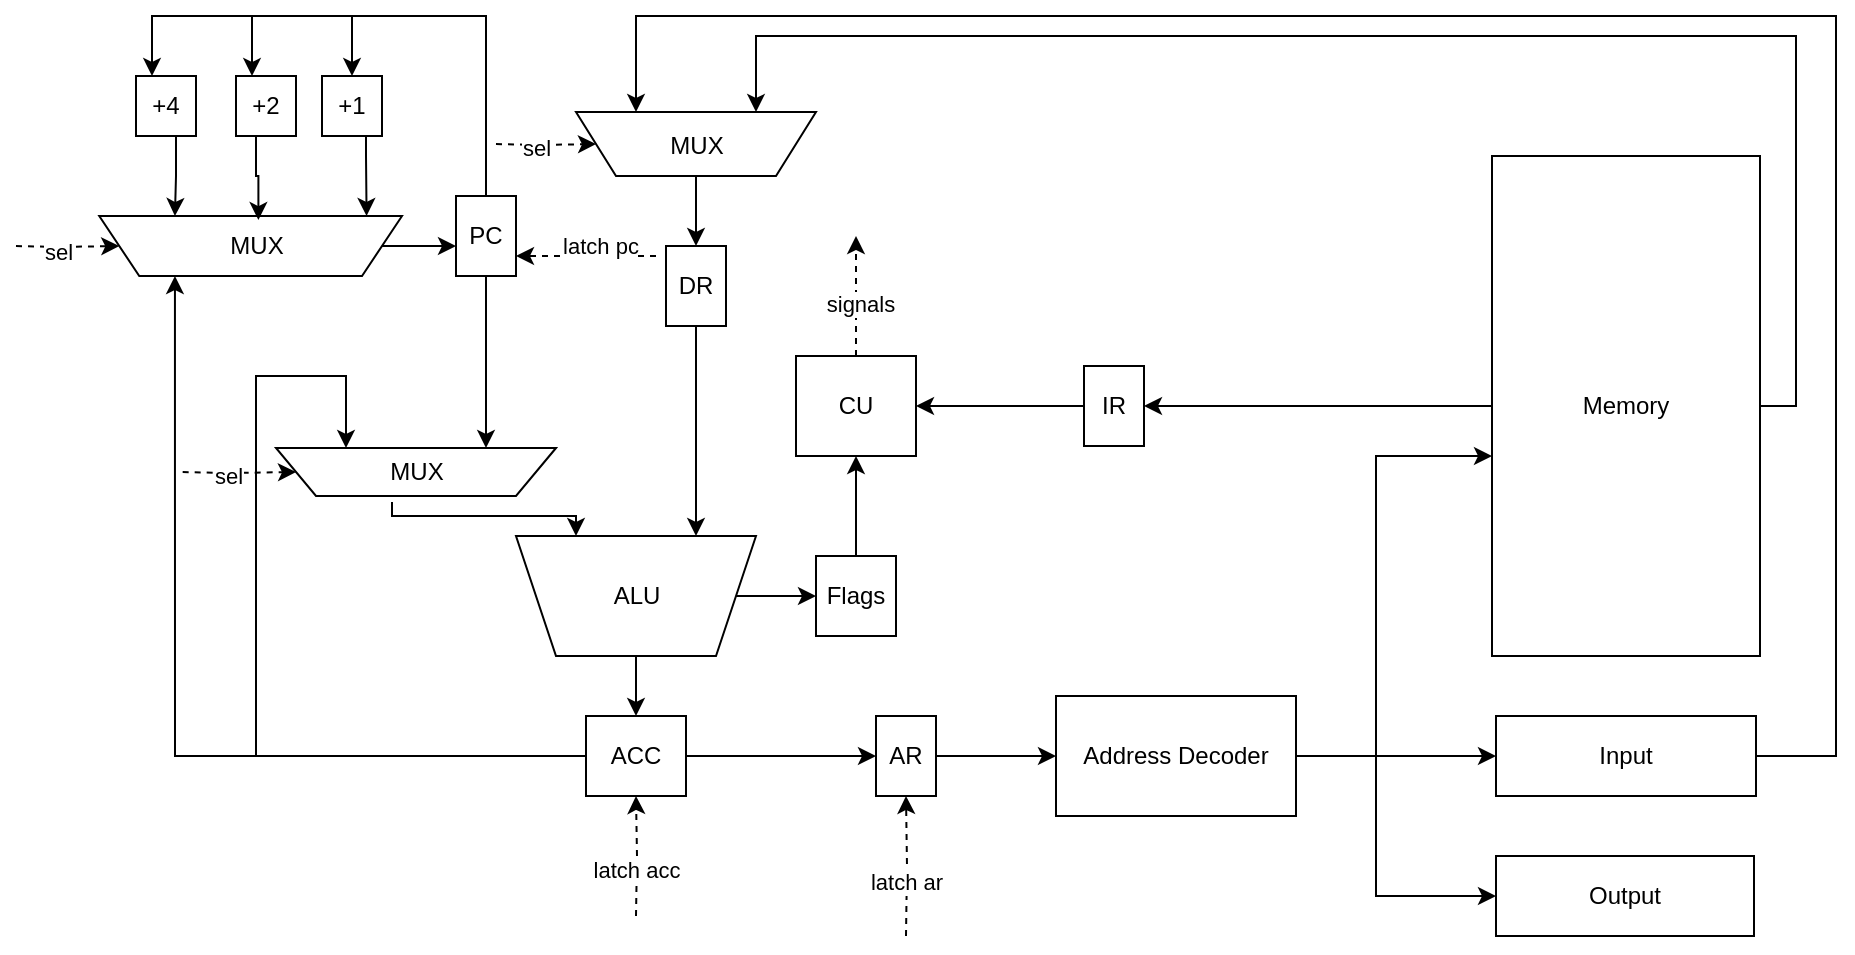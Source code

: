 <mxfile version="27.1.6">
  <diagram name="Trang-1" id="ISEiL_6-nZw2odjBh_8Y">
    <mxGraphModel dx="2124" dy="496" grid="1" gridSize="10" guides="1" tooltips="1" connect="1" arrows="1" fold="1" page="1" pageScale="1" pageWidth="827" pageHeight="1169" math="0" shadow="0">
      <root>
        <mxCell id="0" />
        <mxCell id="1" parent="0" />
        <mxCell id="wq8xOA5Y23-_IPNCgSVE-89" style="edgeStyle=orthogonalEdgeStyle;rounded=0;orthogonalLoop=1;jettySize=auto;html=1;" edge="1" parent="1" source="G8lySZ5ok2vdlaUdM1z0-3" target="wq8xOA5Y23-_IPNCgSVE-88">
          <mxGeometry relative="1" as="geometry" />
        </mxCell>
        <mxCell id="G8lySZ5ok2vdlaUdM1z0-3" value="Memory" style="rounded=0;whiteSpace=wrap;html=1;" parent="1" vertex="1">
          <mxGeometry x="618" y="120" width="134" height="250" as="geometry" />
        </mxCell>
        <mxCell id="wq8xOA5Y23-_IPNCgSVE-84" style="edgeStyle=orthogonalEdgeStyle;rounded=0;orthogonalLoop=1;jettySize=auto;html=1;" edge="1" parent="1" source="G8lySZ5ok2vdlaUdM1z0-6" target="G8lySZ5ok2vdlaUdM1z0-12">
          <mxGeometry relative="1" as="geometry" />
        </mxCell>
        <mxCell id="wq8xOA5Y23-_IPNCgSVE-100" style="edgeStyle=orthogonalEdgeStyle;rounded=0;orthogonalLoop=1;jettySize=auto;html=1;entryX=0.75;entryY=1;entryDx=0;entryDy=0;" edge="1" parent="1" source="G8lySZ5ok2vdlaUdM1z0-6" target="wq8xOA5Y23-_IPNCgSVE-98">
          <mxGeometry relative="1" as="geometry">
            <Array as="points">
              <mxPoint y="420" />
              <mxPoint y="230" />
              <mxPoint x="45" y="230" />
            </Array>
          </mxGeometry>
        </mxCell>
        <mxCell id="wq8xOA5Y23-_IPNCgSVE-114" style="edgeStyle=orthogonalEdgeStyle;rounded=0;orthogonalLoop=1;jettySize=auto;html=1;entryX=0.75;entryY=0;entryDx=0;entryDy=0;" edge="1" parent="1" source="G8lySZ5ok2vdlaUdM1z0-6" target="wq8xOA5Y23-_IPNCgSVE-40">
          <mxGeometry relative="1" as="geometry">
            <mxPoint x="-130" y="220" as="targetPoint" />
          </mxGeometry>
        </mxCell>
        <mxCell id="G8lySZ5ok2vdlaUdM1z0-6" value="ACC" style="rounded=0;whiteSpace=wrap;html=1;" parent="1" vertex="1">
          <mxGeometry x="165" y="400" width="50" height="40" as="geometry" />
        </mxCell>
        <mxCell id="G8lySZ5ok2vdlaUdM1z0-86" style="edgeStyle=orthogonalEdgeStyle;rounded=0;orthogonalLoop=1;jettySize=auto;html=1;" parent="1" source="G8lySZ5ok2vdlaUdM1z0-10" target="G8lySZ5ok2vdlaUdM1z0-1" edge="1">
          <mxGeometry relative="1" as="geometry">
            <Array as="points" />
          </mxGeometry>
        </mxCell>
        <mxCell id="G8lySZ5ok2vdlaUdM1z0-10" value="Flags" style="rounded=0;whiteSpace=wrap;html=1;" parent="1" vertex="1">
          <mxGeometry x="280" y="320" width="40" height="40" as="geometry" />
        </mxCell>
        <mxCell id="wq8xOA5Y23-_IPNCgSVE-85" style="edgeStyle=orthogonalEdgeStyle;rounded=0;orthogonalLoop=1;jettySize=auto;html=1;" edge="1" parent="1" source="G8lySZ5ok2vdlaUdM1z0-12" target="G8lySZ5ok2vdlaUdM1z0-14">
          <mxGeometry relative="1" as="geometry" />
        </mxCell>
        <mxCell id="G8lySZ5ok2vdlaUdM1z0-12" value="AR" style="rounded=0;whiteSpace=wrap;html=1;" parent="1" vertex="1">
          <mxGeometry x="310" y="400" width="30" height="40" as="geometry" />
        </mxCell>
        <mxCell id="wq8xOA5Y23-_IPNCgSVE-82" style="edgeStyle=orthogonalEdgeStyle;rounded=0;orthogonalLoop=1;jettySize=auto;html=1;entryX=0.25;entryY=1;entryDx=0;entryDy=0;" edge="1" parent="1" source="G8lySZ5ok2vdlaUdM1z0-13" target="G8lySZ5ok2vdlaUdM1z0-4">
          <mxGeometry relative="1" as="geometry">
            <Array as="points">
              <mxPoint x="220" y="190" />
            </Array>
          </mxGeometry>
        </mxCell>
        <mxCell id="G8lySZ5ok2vdlaUdM1z0-13" value="DR" style="rounded=0;whiteSpace=wrap;html=1;" parent="1" vertex="1">
          <mxGeometry x="205" y="165" width="30" height="40" as="geometry" />
        </mxCell>
        <mxCell id="wq8xOA5Y23-_IPNCgSVE-15" style="edgeStyle=orthogonalEdgeStyle;rounded=0;orthogonalLoop=1;jettySize=auto;html=1;" edge="1" parent="1" source="G8lySZ5ok2vdlaUdM1z0-14" target="G8lySZ5ok2vdlaUdM1z0-3">
          <mxGeometry relative="1" as="geometry">
            <Array as="points">
              <mxPoint x="560" y="420" />
              <mxPoint x="560" y="270" />
            </Array>
          </mxGeometry>
        </mxCell>
        <mxCell id="wq8xOA5Y23-_IPNCgSVE-17" style="edgeStyle=orthogonalEdgeStyle;rounded=0;orthogonalLoop=1;jettySize=auto;html=1;" edge="1" parent="1" source="G8lySZ5ok2vdlaUdM1z0-14" target="G8lySZ5ok2vdlaUdM1z0-17">
          <mxGeometry relative="1" as="geometry">
            <Array as="points">
              <mxPoint x="560" y="420" />
              <mxPoint x="560" y="490" />
            </Array>
          </mxGeometry>
        </mxCell>
        <mxCell id="wq8xOA5Y23-_IPNCgSVE-86" style="edgeStyle=orthogonalEdgeStyle;rounded=0;orthogonalLoop=1;jettySize=auto;html=1;" edge="1" parent="1" source="G8lySZ5ok2vdlaUdM1z0-14" target="G8lySZ5ok2vdlaUdM1z0-15">
          <mxGeometry relative="1" as="geometry" />
        </mxCell>
        <mxCell id="G8lySZ5ok2vdlaUdM1z0-14" value="Address Decoder" style="rounded=0;whiteSpace=wrap;html=1;" parent="1" vertex="1">
          <mxGeometry x="400" y="390" width="120" height="60" as="geometry" />
        </mxCell>
        <mxCell id="G8lySZ5ok2vdlaUdM1z0-102" style="edgeStyle=orthogonalEdgeStyle;rounded=0;orthogonalLoop=1;jettySize=auto;html=1;entryX=0.75;entryY=1;entryDx=0;entryDy=0;" parent="1" source="G8lySZ5ok2vdlaUdM1z0-15" target="G8lySZ5ok2vdlaUdM1z0-99" edge="1">
          <mxGeometry relative="1" as="geometry">
            <Array as="points">
              <mxPoint x="790" y="420" />
              <mxPoint x="790" y="50" />
              <mxPoint x="190" y="50" />
            </Array>
          </mxGeometry>
        </mxCell>
        <mxCell id="G8lySZ5ok2vdlaUdM1z0-15" value="Input" style="rounded=0;whiteSpace=wrap;html=1;" parent="1" vertex="1">
          <mxGeometry x="620" y="400" width="130" height="40" as="geometry" />
        </mxCell>
        <mxCell id="G8lySZ5ok2vdlaUdM1z0-27" value="" style="group" parent="1" vertex="1" connectable="0">
          <mxGeometry x="130" y="310" width="120" height="60" as="geometry" />
        </mxCell>
        <mxCell id="G8lySZ5ok2vdlaUdM1z0-4" value="" style="shape=trapezoid;perimeter=trapezoidPerimeter;whiteSpace=wrap;html=1;fixedSize=1;rotation=-180;" parent="G8lySZ5ok2vdlaUdM1z0-27" vertex="1">
          <mxGeometry width="120" height="60" as="geometry" />
        </mxCell>
        <mxCell id="G8lySZ5ok2vdlaUdM1z0-5" value="ALU" style="text;html=1;align=center;verticalAlign=middle;resizable=0;points=[];autosize=1;strokeColor=none;fillColor=none;" parent="G8lySZ5ok2vdlaUdM1z0-27" vertex="1">
          <mxGeometry x="35" y="15" width="50" height="30" as="geometry" />
        </mxCell>
        <mxCell id="G8lySZ5ok2vdlaUdM1z0-77" style="edgeStyle=orthogonalEdgeStyle;rounded=0;orthogonalLoop=1;jettySize=auto;html=1;entryX=0.25;entryY=1;entryDx=0;entryDy=0;" parent="1" source="G8lySZ5ok2vdlaUdM1z0-3" target="G8lySZ5ok2vdlaUdM1z0-99" edge="1">
          <mxGeometry relative="1" as="geometry">
            <mxPoint x="620" y="120" as="sourcePoint" />
            <Array as="points">
              <mxPoint x="770" y="245" />
              <mxPoint x="770" y="60" />
              <mxPoint x="250" y="60" />
            </Array>
          </mxGeometry>
        </mxCell>
        <mxCell id="G8lySZ5ok2vdlaUdM1z0-84" style="edgeStyle=orthogonalEdgeStyle;rounded=0;orthogonalLoop=1;jettySize=auto;html=1;" parent="1" source="G8lySZ5ok2vdlaUdM1z0-4" target="G8lySZ5ok2vdlaUdM1z0-6" edge="1">
          <mxGeometry relative="1" as="geometry">
            <Array as="points" />
            <mxPoint x="430.0" y="330" as="targetPoint" />
          </mxGeometry>
        </mxCell>
        <mxCell id="G8lySZ5ok2vdlaUdM1z0-1" value="CU" style="rounded=0;whiteSpace=wrap;html=1;" parent="1" vertex="1">
          <mxGeometry x="270" y="220" width="60" height="50" as="geometry" />
        </mxCell>
        <mxCell id="G8lySZ5ok2vdlaUdM1z0-89" style="edgeStyle=orthogonalEdgeStyle;rounded=0;orthogonalLoop=1;jettySize=auto;html=1;dashed=1;" parent="1" source="G8lySZ5ok2vdlaUdM1z0-1" edge="1">
          <mxGeometry relative="1" as="geometry">
            <mxPoint x="300" y="160" as="targetPoint" />
            <mxPoint x="725" y="580" as="sourcePoint" />
            <Array as="points" />
          </mxGeometry>
        </mxCell>
        <mxCell id="G8lySZ5ok2vdlaUdM1z0-90" value="signals" style="edgeLabel;html=1;align=center;verticalAlign=middle;resizable=0;points=[];" parent="G8lySZ5ok2vdlaUdM1z0-89" vertex="1" connectable="0">
          <mxGeometry x="-0.104" y="-2" relative="1" as="geometry">
            <mxPoint y="1" as="offset" />
          </mxGeometry>
        </mxCell>
        <mxCell id="G8lySZ5ok2vdlaUdM1z0-96" value="" style="group;rotation=0;" parent="1" vertex="1" connectable="0">
          <mxGeometry x="160" y="90" width="120" height="40" as="geometry" />
        </mxCell>
        <mxCell id="G8lySZ5ok2vdlaUdM1z0-97" style="edgeStyle=orthogonalEdgeStyle;rounded=0;orthogonalLoop=1;jettySize=auto;html=1;dashed=1;" parent="G8lySZ5ok2vdlaUdM1z0-96" target="G8lySZ5ok2vdlaUdM1z0-99" edge="1">
          <mxGeometry relative="1" as="geometry">
            <mxPoint x="-50" y="6.667" as="targetPoint" />
            <mxPoint x="-40" y="24" as="sourcePoint" />
          </mxGeometry>
        </mxCell>
        <mxCell id="G8lySZ5ok2vdlaUdM1z0-98" value="sel" style="edgeLabel;html=1;align=center;verticalAlign=middle;resizable=0;points=[];rotation=0;" parent="G8lySZ5ok2vdlaUdM1z0-97" vertex="1" connectable="0">
          <mxGeometry x="-0.219" y="-2" relative="1" as="geometry">
            <mxPoint y="-1" as="offset" />
          </mxGeometry>
        </mxCell>
        <mxCell id="G8lySZ5ok2vdlaUdM1z0-99" value="" style="shape=trapezoid;perimeter=trapezoidPerimeter;whiteSpace=wrap;html=1;fixedSize=1;rotation=-180;movable=1;resizable=1;rotatable=1;deletable=1;editable=1;locked=0;connectable=1;" parent="G8lySZ5ok2vdlaUdM1z0-96" vertex="1">
          <mxGeometry y="8" width="120" height="32" as="geometry" />
        </mxCell>
        <mxCell id="G8lySZ5ok2vdlaUdM1z0-100" value="MUX" style="text;html=1;align=center;verticalAlign=middle;resizable=0;points=[];autosize=1;strokeColor=none;fillColor=none;rotation=0;" parent="G8lySZ5ok2vdlaUdM1z0-96" vertex="1">
          <mxGeometry x="35" y="10" width="50" height="30" as="geometry" />
        </mxCell>
        <mxCell id="G8lySZ5ok2vdlaUdM1z0-103" style="edgeStyle=orthogonalEdgeStyle;rounded=0;orthogonalLoop=1;jettySize=auto;html=1;exitX=0.5;exitY=0;exitDx=0;exitDy=0;" parent="1" source="G8lySZ5ok2vdlaUdM1z0-99" target="G8lySZ5ok2vdlaUdM1z0-13" edge="1">
          <mxGeometry relative="1" as="geometry" />
        </mxCell>
        <mxCell id="wq8xOA5Y23-_IPNCgSVE-46" style="edgeStyle=orthogonalEdgeStyle;rounded=0;orthogonalLoop=1;jettySize=auto;html=1;" edge="1" parent="1" source="wq8xOA5Y23-_IPNCgSVE-12" target="wq8xOA5Y23-_IPNCgSVE-33">
          <mxGeometry relative="1" as="geometry">
            <Array as="points">
              <mxPoint x="115" y="50" />
              <mxPoint x="48" y="50" />
            </Array>
          </mxGeometry>
        </mxCell>
        <mxCell id="wq8xOA5Y23-_IPNCgSVE-47" style="edgeStyle=orthogonalEdgeStyle;rounded=0;orthogonalLoop=1;jettySize=auto;html=1;exitX=0.5;exitY=1;exitDx=0;exitDy=0;" edge="1" parent="1" source="wq8xOA5Y23-_IPNCgSVE-12" target="wq8xOA5Y23-_IPNCgSVE-34">
          <mxGeometry relative="1" as="geometry">
            <Array as="points">
              <mxPoint x="108" y="180" />
              <mxPoint x="108" y="160" />
              <mxPoint x="115" y="160" />
              <mxPoint x="115" y="50" />
              <mxPoint x="-2" y="50" />
            </Array>
          </mxGeometry>
        </mxCell>
        <mxCell id="wq8xOA5Y23-_IPNCgSVE-48" style="edgeStyle=orthogonalEdgeStyle;rounded=0;orthogonalLoop=1;jettySize=auto;html=1;" edge="1" parent="1" source="wq8xOA5Y23-_IPNCgSVE-12" target="wq8xOA5Y23-_IPNCgSVE-35">
          <mxGeometry relative="1" as="geometry">
            <Array as="points">
              <mxPoint x="115" y="50" />
              <mxPoint x="-52" y="50" />
            </Array>
          </mxGeometry>
        </mxCell>
        <mxCell id="wq8xOA5Y23-_IPNCgSVE-106" style="edgeStyle=orthogonalEdgeStyle;rounded=0;orthogonalLoop=1;jettySize=auto;html=1;exitX=0.5;exitY=1;exitDx=0;exitDy=0;entryX=0.25;entryY=1;entryDx=0;entryDy=0;" edge="1" parent="1" source="wq8xOA5Y23-_IPNCgSVE-12" target="wq8xOA5Y23-_IPNCgSVE-98">
          <mxGeometry relative="1" as="geometry">
            <Array as="points">
              <mxPoint x="115" y="266" />
            </Array>
          </mxGeometry>
        </mxCell>
        <mxCell id="wq8xOA5Y23-_IPNCgSVE-12" value="PC" style="rounded=0;whiteSpace=wrap;html=1;" vertex="1" parent="1">
          <mxGeometry x="100" y="140" width="30" height="40" as="geometry" />
        </mxCell>
        <mxCell id="G8lySZ5ok2vdlaUdM1z0-17" value="Output" style="rounded=0;whiteSpace=wrap;html=1;" parent="1" vertex="1">
          <mxGeometry x="620" y="470" width="129" height="40" as="geometry" />
        </mxCell>
        <mxCell id="wq8xOA5Y23-_IPNCgSVE-33" value="+1" style="rounded=0;whiteSpace=wrap;html=1;" vertex="1" parent="1">
          <mxGeometry x="33" y="80" width="30" height="30" as="geometry" />
        </mxCell>
        <mxCell id="wq8xOA5Y23-_IPNCgSVE-34" value="+2" style="rounded=0;whiteSpace=wrap;html=1;" vertex="1" parent="1">
          <mxGeometry x="-10" y="80" width="30" height="30" as="geometry" />
        </mxCell>
        <mxCell id="wq8xOA5Y23-_IPNCgSVE-35" value="+4" style="rounded=0;whiteSpace=wrap;html=1;" vertex="1" parent="1">
          <mxGeometry x="-60" y="80" width="30" height="30" as="geometry" />
        </mxCell>
        <mxCell id="wq8xOA5Y23-_IPNCgSVE-37" value="" style="group" vertex="1" connectable="0" parent="1">
          <mxGeometry x="-120" y="150" width="193" height="30" as="geometry" />
        </mxCell>
        <mxCell id="wq8xOA5Y23-_IPNCgSVE-38" style="edgeStyle=orthogonalEdgeStyle;rounded=0;orthogonalLoop=1;jettySize=auto;html=1;dashed=1;" edge="1" parent="wq8xOA5Y23-_IPNCgSVE-37" target="wq8xOA5Y23-_IPNCgSVE-40">
          <mxGeometry relative="1" as="geometry">
            <mxPoint x="-21.444" y="-15" as="targetPoint" />
            <mxPoint y="15" as="sourcePoint" />
          </mxGeometry>
        </mxCell>
        <mxCell id="wq8xOA5Y23-_IPNCgSVE-39" value="sel" style="edgeLabel;html=1;align=center;verticalAlign=middle;resizable=0;points=[];rotation=0;" vertex="1" connectable="0" parent="wq8xOA5Y23-_IPNCgSVE-38">
          <mxGeometry x="-0.219" y="-2" relative="1" as="geometry">
            <mxPoint as="offset" />
          </mxGeometry>
        </mxCell>
        <mxCell id="wq8xOA5Y23-_IPNCgSVE-40" value="" style="shape=trapezoid;perimeter=trapezoidPerimeter;whiteSpace=wrap;html=1;fixedSize=1;rotation=-180;movable=1;resizable=1;rotatable=1;deletable=1;editable=1;locked=0;connectable=1;" vertex="1" parent="wq8xOA5Y23-_IPNCgSVE-37">
          <mxGeometry x="41.627" width="151.373" height="30" as="geometry" />
        </mxCell>
        <mxCell id="wq8xOA5Y23-_IPNCgSVE-41" value="MUX" style="text;html=1;align=center;verticalAlign=middle;resizable=0;points=[];autosize=1;strokeColor=none;fillColor=none;rotation=0;" vertex="1" parent="wq8xOA5Y23-_IPNCgSVE-37">
          <mxGeometry x="94.658" width="50" height="30" as="geometry" />
        </mxCell>
        <mxCell id="wq8xOA5Y23-_IPNCgSVE-45" style="edgeStyle=orthogonalEdgeStyle;rounded=0;orthogonalLoop=1;jettySize=auto;html=1;" edge="1" parent="1" source="wq8xOA5Y23-_IPNCgSVE-40" target="wq8xOA5Y23-_IPNCgSVE-12">
          <mxGeometry relative="1" as="geometry">
            <Array as="points">
              <mxPoint x="-1" y="170" />
            </Array>
          </mxGeometry>
        </mxCell>
        <mxCell id="wq8xOA5Y23-_IPNCgSVE-71" style="edgeStyle=orthogonalEdgeStyle;rounded=0;orthogonalLoop=1;jettySize=auto;html=1;dashed=1;" edge="1" parent="1" target="G8lySZ5ok2vdlaUdM1z0-6">
          <mxGeometry relative="1" as="geometry">
            <mxPoint x="112.16" y="430" as="targetPoint" />
            <mxPoint x="190" y="500" as="sourcePoint" />
            <Array as="points" />
          </mxGeometry>
        </mxCell>
        <mxCell id="wq8xOA5Y23-_IPNCgSVE-73" value="latch acc" style="edgeLabel;html=1;align=center;verticalAlign=middle;resizable=0;points=[];" vertex="1" connectable="0" parent="wq8xOA5Y23-_IPNCgSVE-71">
          <mxGeometry x="-0.141" y="3" relative="1" as="geometry">
            <mxPoint x="2" y="3" as="offset" />
          </mxGeometry>
        </mxCell>
        <mxCell id="wq8xOA5Y23-_IPNCgSVE-77" style="edgeStyle=orthogonalEdgeStyle;rounded=0;orthogonalLoop=1;jettySize=auto;html=1;exitX=0.5;exitY=1;exitDx=0;exitDy=0;entryX=0.75;entryY=1;entryDx=0;entryDy=0;" edge="1" parent="1" source="wq8xOA5Y23-_IPNCgSVE-35" target="wq8xOA5Y23-_IPNCgSVE-40">
          <mxGeometry relative="1" as="geometry">
            <Array as="points">
              <mxPoint x="-40" y="110" />
              <mxPoint x="-40" y="130" />
            </Array>
          </mxGeometry>
        </mxCell>
        <mxCell id="wq8xOA5Y23-_IPNCgSVE-80" style="edgeStyle=orthogonalEdgeStyle;rounded=0;orthogonalLoop=1;jettySize=auto;html=1;entryX=0.117;entryY=1;entryDx=0;entryDy=0;entryPerimeter=0;" edge="1" parent="1" source="wq8xOA5Y23-_IPNCgSVE-33" target="wq8xOA5Y23-_IPNCgSVE-40">
          <mxGeometry relative="1" as="geometry">
            <Array as="points">
              <mxPoint x="55" y="120" />
              <mxPoint x="55" y="120" />
            </Array>
          </mxGeometry>
        </mxCell>
        <mxCell id="wq8xOA5Y23-_IPNCgSVE-81" style="edgeStyle=orthogonalEdgeStyle;rounded=0;orthogonalLoop=1;jettySize=auto;html=1;entryX=0.531;entryY=0.067;entryDx=0;entryDy=0;entryPerimeter=0;" edge="1" parent="1" source="wq8xOA5Y23-_IPNCgSVE-34" target="wq8xOA5Y23-_IPNCgSVE-41">
          <mxGeometry relative="1" as="geometry">
            <Array as="points">
              <mxPoint y="130" />
              <mxPoint x="1" y="130" />
            </Array>
          </mxGeometry>
        </mxCell>
        <mxCell id="wq8xOA5Y23-_IPNCgSVE-87" style="edgeStyle=orthogonalEdgeStyle;rounded=0;orthogonalLoop=1;jettySize=auto;html=1;" edge="1" parent="1" source="G8lySZ5ok2vdlaUdM1z0-4" target="G8lySZ5ok2vdlaUdM1z0-10">
          <mxGeometry relative="1" as="geometry" />
        </mxCell>
        <mxCell id="wq8xOA5Y23-_IPNCgSVE-90" style="edgeStyle=orthogonalEdgeStyle;rounded=0;orthogonalLoop=1;jettySize=auto;html=1;" edge="1" parent="1" source="wq8xOA5Y23-_IPNCgSVE-88" target="G8lySZ5ok2vdlaUdM1z0-1">
          <mxGeometry relative="1" as="geometry" />
        </mxCell>
        <mxCell id="wq8xOA5Y23-_IPNCgSVE-88" value="IR" style="rounded=0;whiteSpace=wrap;html=1;" vertex="1" parent="1">
          <mxGeometry x="414" y="225" width="30" height="40" as="geometry" />
        </mxCell>
        <mxCell id="wq8xOA5Y23-_IPNCgSVE-92" style="edgeStyle=orthogonalEdgeStyle;rounded=0;orthogonalLoop=1;jettySize=auto;html=1;dashed=1;" edge="1" parent="1" target="G8lySZ5ok2vdlaUdM1z0-12">
          <mxGeometry relative="1" as="geometry">
            <mxPoint x="305" y="540" as="targetPoint" />
            <mxPoint x="325" y="510" as="sourcePoint" />
            <Array as="points" />
          </mxGeometry>
        </mxCell>
        <mxCell id="wq8xOA5Y23-_IPNCgSVE-93" value="latch ar" style="edgeLabel;html=1;align=center;verticalAlign=middle;resizable=0;points=[];" vertex="1" connectable="0" parent="wq8xOA5Y23-_IPNCgSVE-92">
          <mxGeometry x="-0.141" y="3" relative="1" as="geometry">
            <mxPoint x="2" y="3" as="offset" />
          </mxGeometry>
        </mxCell>
        <mxCell id="wq8xOA5Y23-_IPNCgSVE-95" value="" style="group;rotation=0;" vertex="1" connectable="0" parent="1">
          <mxGeometry x="10" y="260" width="140" height="30" as="geometry" />
        </mxCell>
        <mxCell id="wq8xOA5Y23-_IPNCgSVE-96" style="edgeStyle=orthogonalEdgeStyle;rounded=0;orthogonalLoop=1;jettySize=auto;html=1;dashed=1;" edge="1" parent="wq8xOA5Y23-_IPNCgSVE-95" target="wq8xOA5Y23-_IPNCgSVE-98">
          <mxGeometry relative="1" as="geometry">
            <mxPoint x="-58.333" y="5.0" as="targetPoint" />
            <mxPoint x="-46.667" y="18" as="sourcePoint" />
          </mxGeometry>
        </mxCell>
        <mxCell id="wq8xOA5Y23-_IPNCgSVE-97" value="sel" style="edgeLabel;html=1;align=center;verticalAlign=middle;resizable=0;points=[];rotation=0;" vertex="1" connectable="0" parent="wq8xOA5Y23-_IPNCgSVE-96">
          <mxGeometry x="-0.219" y="-2" relative="1" as="geometry">
            <mxPoint y="-1" as="offset" />
          </mxGeometry>
        </mxCell>
        <mxCell id="wq8xOA5Y23-_IPNCgSVE-98" value="" style="shape=trapezoid;perimeter=trapezoidPerimeter;whiteSpace=wrap;html=1;fixedSize=1;rotation=-180;movable=1;resizable=1;rotatable=1;deletable=1;editable=1;locked=0;connectable=1;" vertex="1" parent="wq8xOA5Y23-_IPNCgSVE-95">
          <mxGeometry y="6" width="140" height="24" as="geometry" />
        </mxCell>
        <mxCell id="wq8xOA5Y23-_IPNCgSVE-99" value="MUX" style="text;html=1;align=center;verticalAlign=middle;resizable=0;points=[];autosize=1;strokeColor=none;fillColor=none;rotation=0;" vertex="1" parent="wq8xOA5Y23-_IPNCgSVE-95">
          <mxGeometry x="44.996" y="3" width="50" height="30" as="geometry" />
        </mxCell>
        <mxCell id="wq8xOA5Y23-_IPNCgSVE-101" style="edgeStyle=orthogonalEdgeStyle;rounded=0;orthogonalLoop=1;jettySize=auto;html=1;entryX=0.75;entryY=1;entryDx=0;entryDy=0;" edge="1" parent="1" source="wq8xOA5Y23-_IPNCgSVE-99" target="G8lySZ5ok2vdlaUdM1z0-4">
          <mxGeometry relative="1" as="geometry">
            <Array as="points">
              <mxPoint x="68" y="300" />
              <mxPoint x="160" y="300" />
            </Array>
          </mxGeometry>
        </mxCell>
        <mxCell id="wq8xOA5Y23-_IPNCgSVE-107" style="edgeStyle=orthogonalEdgeStyle;rounded=0;orthogonalLoop=1;jettySize=auto;html=1;dashed=1;" edge="1" parent="1" target="wq8xOA5Y23-_IPNCgSVE-12">
          <mxGeometry relative="1" as="geometry">
            <mxPoint x="130" y="210" as="targetPoint" />
            <mxPoint x="200" y="170" as="sourcePoint" />
            <Array as="points">
              <mxPoint x="160" y="170" />
              <mxPoint x="160" y="170" />
            </Array>
          </mxGeometry>
        </mxCell>
        <mxCell id="wq8xOA5Y23-_IPNCgSVE-113" value="latch pc" style="edgeLabel;html=1;align=center;verticalAlign=middle;resizable=0;points=[];" vertex="1" connectable="0" parent="wq8xOA5Y23-_IPNCgSVE-107">
          <mxGeometry x="-0.136" y="1" relative="1" as="geometry">
            <mxPoint x="2" y="-6" as="offset" />
          </mxGeometry>
        </mxCell>
      </root>
    </mxGraphModel>
  </diagram>
</mxfile>
